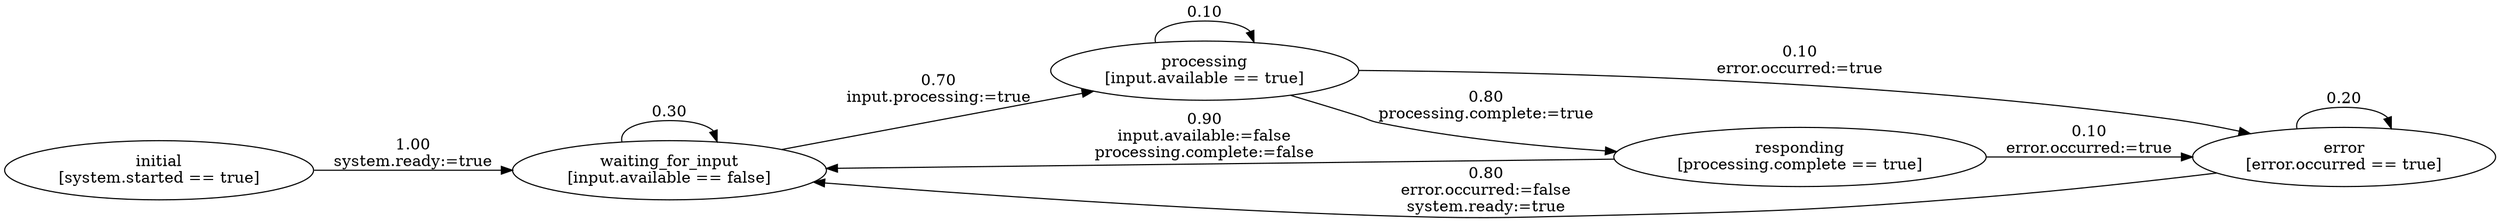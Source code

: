 // State Machine for newspaper
digraph {
	rankdir=LR
	initial [label="initial
[system.started == true]"]
	waiting_for_input [label="waiting_for_input
[input.available == false]"]
	processing [label="processing
[input.available == true]"]
	responding [label="responding
[processing.complete == true]"]
	error [label="error
[error.occurred == true]"]
	initial -> waiting_for_input [label="1.00
system.ready:=true"]
	waiting_for_input -> processing [label="0.70
input.processing:=true"]
	waiting_for_input -> waiting_for_input [label=0.30]
	processing -> responding [label="0.80
processing.complete:=true"]
	processing -> error [label="0.10
error.occurred:=true"]
	processing -> processing [label=0.10]
	responding -> waiting_for_input [label="0.90
input.available:=false
processing.complete:=false"]
	responding -> error [label="0.10
error.occurred:=true"]
	error -> waiting_for_input [label="0.80
error.occurred:=false
system.ready:=true"]
	error -> error [label=0.20]
}

